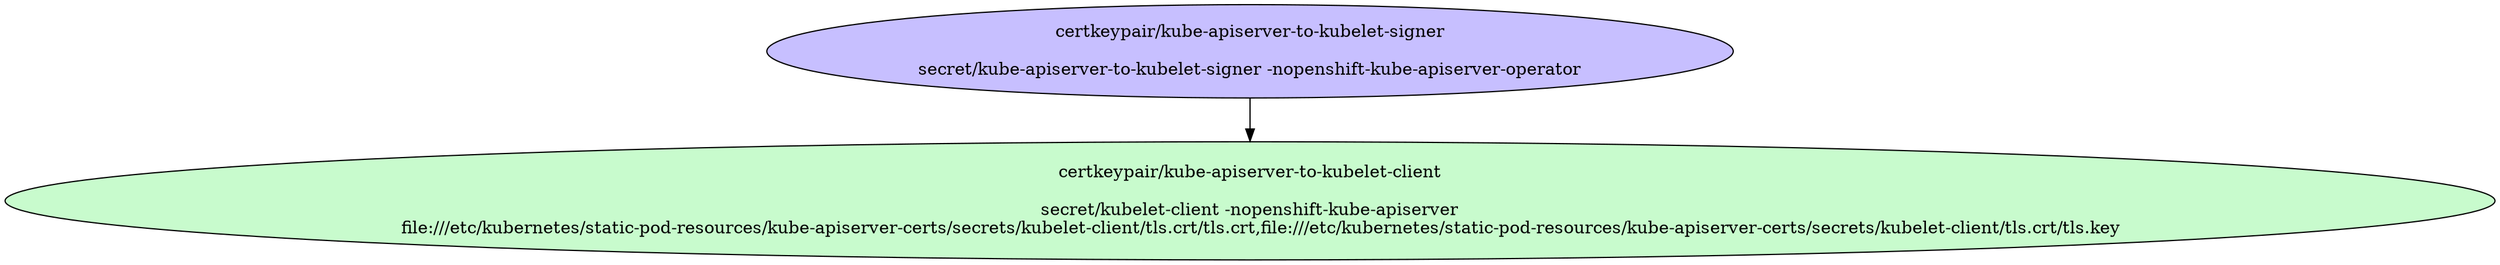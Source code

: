digraph "Local Certificate" {
  // Node definitions.
  2 [
    label="certkeypair/kube-apiserver-to-kubelet-signer\n\nsecret/kube-apiserver-to-kubelet-signer -nopenshift-kube-apiserver-operator\n"
    style=filled
    fillcolor="#c7bfff"
  ];
  3 [
    label="certkeypair/kube-apiserver-to-kubelet-client\n\nsecret/kubelet-client -nopenshift-kube-apiserver\n    file:///etc/kubernetes/static-pod-resources/kube-apiserver-certs/secrets/kubelet-client/tls.crt/tls.crt,file:///etc/kubernetes/static-pod-resources/kube-apiserver-certs/secrets/kubelet-client/tls.crt/tls.key\n"
    style=filled
    fillcolor="#c8fbcd"
  ];

  // Edge definitions.
  2 -> 3;
}